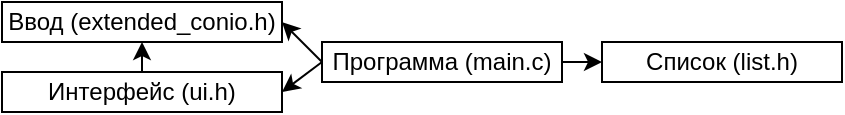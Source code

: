 <mxfile version="13.9.9" type="device"><diagram id="r2rBcmumBiD7qVqApWym" name="Page-1"><mxGraphModel dx="727" dy="463" grid="1" gridSize="10" guides="1" tooltips="1" connect="1" arrows="1" fold="1" page="1" pageScale="1" pageWidth="827" pageHeight="1169" math="0" shadow="0"><root><mxCell id="0"/><mxCell id="1" parent="0"/><mxCell id="w3mAP6mVKYPvHdKtxc5D-1" value="Ввод (extended_conio.h)" style="rounded=0;whiteSpace=wrap;html=1;" vertex="1" parent="1"><mxGeometry x="170" y="190" width="140" height="20" as="geometry"/></mxCell><mxCell id="w3mAP6mVKYPvHdKtxc5D-2" value="Интерфейс (ui.h)" style="rounded=0;whiteSpace=wrap;html=1;" vertex="1" parent="1"><mxGeometry x="170" y="225" width="140" height="20" as="geometry"/></mxCell><mxCell id="w3mAP6mVKYPvHdKtxc5D-3" value="Программа (main.c)" style="rounded=0;whiteSpace=wrap;html=1;" vertex="1" parent="1"><mxGeometry x="330" y="210" width="120" height="20" as="geometry"/></mxCell><mxCell id="w3mAP6mVKYPvHdKtxc5D-4" value="Список (list.h)" style="rounded=0;whiteSpace=wrap;html=1;" vertex="1" parent="1"><mxGeometry x="470" y="210" width="120" height="20" as="geometry"/></mxCell><mxCell id="w3mAP6mVKYPvHdKtxc5D-6" value="" style="endArrow=classic;html=1;exitX=0;exitY=0.5;exitDx=0;exitDy=0;entryX=1;entryY=0.5;entryDx=0;entryDy=0;" edge="1" parent="1" source="w3mAP6mVKYPvHdKtxc5D-3" target="w3mAP6mVKYPvHdKtxc5D-1"><mxGeometry width="50" height="50" relative="1" as="geometry"><mxPoint x="340" y="200" as="sourcePoint"/><mxPoint x="390" y="150" as="targetPoint"/></mxGeometry></mxCell><mxCell id="w3mAP6mVKYPvHdKtxc5D-7" value="" style="endArrow=classic;html=1;exitX=0;exitY=0.5;exitDx=0;exitDy=0;entryX=1;entryY=0.5;entryDx=0;entryDy=0;" edge="1" parent="1" source="w3mAP6mVKYPvHdKtxc5D-3" target="w3mAP6mVKYPvHdKtxc5D-2"><mxGeometry width="50" height="50" relative="1" as="geometry"><mxPoint x="390" y="370" as="sourcePoint"/><mxPoint x="440" y="320" as="targetPoint"/></mxGeometry></mxCell><mxCell id="w3mAP6mVKYPvHdKtxc5D-8" value="" style="endArrow=classic;html=1;exitX=1;exitY=0.5;exitDx=0;exitDy=0;entryX=0;entryY=0.5;entryDx=0;entryDy=0;" edge="1" parent="1" source="w3mAP6mVKYPvHdKtxc5D-3" target="w3mAP6mVKYPvHdKtxc5D-4"><mxGeometry width="50" height="50" relative="1" as="geometry"><mxPoint x="430" y="310" as="sourcePoint"/><mxPoint x="480" y="260" as="targetPoint"/></mxGeometry></mxCell><mxCell id="w3mAP6mVKYPvHdKtxc5D-9" value="" style="endArrow=classic;html=1;exitX=0.5;exitY=0;exitDx=0;exitDy=0;entryX=0.5;entryY=1;entryDx=0;entryDy=0;" edge="1" parent="1" source="w3mAP6mVKYPvHdKtxc5D-2" target="w3mAP6mVKYPvHdKtxc5D-1"><mxGeometry width="50" height="50" relative="1" as="geometry"><mxPoint x="250" y="360" as="sourcePoint"/><mxPoint x="300" y="310" as="targetPoint"/></mxGeometry></mxCell></root></mxGraphModel></diagram></mxfile>